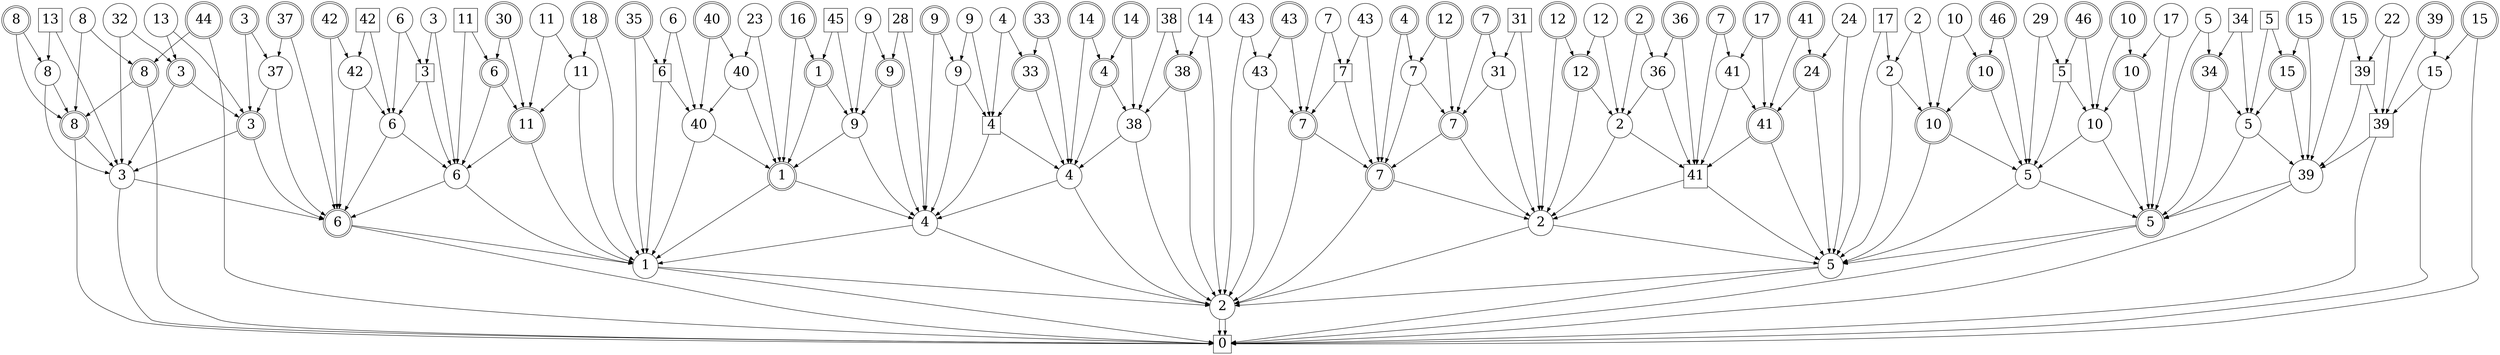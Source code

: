 digraph G {
  rankdir=TB;
  node [fontsize=30 style=filled fillcolor=white];

  // Prime
  node [shape=circle];
  3 [label=2];
  5 [label=1];
  7 [label=5];
  11 [label=4];
  13 [label=2];
  17 [label=3];
  19 [label=6];
  23 [label=4];
  29 [label=5];
  31 [label=39];
  37 [label=6];
  41 [label=40];
  43 [label=9];
  47 [label=38];
  53 [label=2];
  59 [label=10];
  61 [label=5];
  67 [label=8];
  71 [label=37];
  73 [label=42];
  79 [label=11];
  83 [label=40];
  89 [label=9];
  97 [label=43];
  101 [label=7];
  103 [label=31];
  107 [label=36];
  109 [label=41];
  113 [label=2];
  127 [label=15];
  131 [label=8];
  137 [label=32];
  139 [label=13];
  149 [label=6];
  151 [label=3];
  157 [label=11];
  163 [label=6];
  167 [label=23];
  173 [label=9];
  179 [label=9];
  181 [label=4];
  191 [label=14];
  193 [label=43];
  197 [label=7];
  199 [label=43];
  211 [label=12];
  223 [label=24];
  227 [label=2];
  229 [label=10];
  233 [label=29];
  239 [label=17];
  241 [label=5];
  251 [label=22];

  // Radical
  node [shape=doublecircle];
  9 [label=<6>];
  15 [label=<5>];
  21 [label=<1>];
  25 [label=<7>];
  33 [label=<8>];
  35 [label=<3>];
  39 [label=<11>];
  49 [label=<7>];
  51 [label=<7>];
  55 [label=<41>];
  57 [label=<10>];
  65 [label=<8>];
  69 [label=<3>];
  77 [label=<6>];
  85 [label=<1>];
  87 [label=<9>];
  91 [label=<33>];
  93 [label=<4>];
  95 [label=<38>];
  105 [label=<12>];
  111 [label=<24>];
  115 [label=<10>];
  119 [label=<10>];
  121 [label=<34>];
  123 [label=<15>];
  129 [label=<44>];
  133 [label=<8>];
  141 [label=<3>];
  143 [label=<37>];
  145 [label=<42>];
  155 [label=<30>];
  159 [label=<18>];
  161 [label=<35>];
  165 [label=<40>];
  169 [label=<16>];
  177 [label=<9>];
  183 [label=<33>];
  185 [label=<14>];
  187 [label=<14>];
  195 [label=<43>];
  201 [label=<4>];
  203 [label=<12>];
  205 [label=<7>];
  209 [label=<12>];
  213 [label=<2>];
  215 [label=<36>];
  217 [label=<7>];
  219 [label=<17>];
  221 [label=<41>];
  231 [label=<46>];
  235 [label=<46>];
  237 [label=<10>];
  247 [label=<15>];
  249 [label=<15>];
  253 [label=<39>];
  255 [label=<15>];

  // Composite
  node [shape=square];
  1 [label=<0>];
  27 [label=<41>];
  45 [label=<4>];
  63 [label=<39>];
  75 [label=<3>];
  81 [label=<6>];
  99 [label=<7>];
  117 [label=<5>];
  125 [label=<39>];
  135 [label=<13>];
  147 [label=<42>];
  153 [label=<11>];
  171 [label=<45>];
  175 [label=<28>];
  189 [label=<38>];
  207 [label=<31>];
  225 [label=<17>];
  243 [label=<34>];
  245 [label=<5>];

  // Edges
  3 -> 1;
  3 -> 1;
  5 -> 1;
  5 -> 3;
  7 -> 3;
  7 -> 1;
  9 -> 1;
  9 -> 5;
  11 -> 5;
  11 -> 3;
  13 -> 3;
  13 -> 7;
  15 -> 7;
  15 -> 1;
  17 -> 1;
  17 -> 9;
  19 -> 9;
  19 -> 5;
  21 -> 5;
  21 -> 11;
  23 -> 11;
  23 -> 3;
  25 -> 3;
  25 -> 13;
  27 -> 13;
  27 -> 7;
  29 -> 7;
  29 -> 15;
  31 -> 15;
  31 -> 1;
  33 -> 1;
  33 -> 17;
  35 -> 17;
  35 -> 9;
  37 -> 9;
  37 -> 19;
  39 -> 19;
  39 -> 5;
  41 -> 5;
  41 -> 21;
  43 -> 21;
  43 -> 11;
  45 -> 11;
  45 -> 23;
  47 -> 23;
  47 -> 3;
  49 -> 3;
  49 -> 25;
  51 -> 25;
  51 -> 13;
  53 -> 13;
  53 -> 27;
  55 -> 27;
  55 -> 7;
  57 -> 7;
  57 -> 29;
  59 -> 29;
  59 -> 15;
  61 -> 15;
  61 -> 31;
  63 -> 31;
  63 -> 1;
  65 -> 1;
  65 -> 33;
  67 -> 33;
  67 -> 17;
  69 -> 17;
  69 -> 35;
  71 -> 35;
  71 -> 9;
  73 -> 9;
  73 -> 37;
  75 -> 37;
  75 -> 19;
  77 -> 19;
  77 -> 39;
  79 -> 39;
  79 -> 5;
  81 -> 5;
  81 -> 41;
  83 -> 41;
  83 -> 21;
  85 -> 21;
  85 -> 43;
  87 -> 43;
  87 -> 11;
  89 -> 11;
  89 -> 45;
  91 -> 45;
  91 -> 23;
  93 -> 23;
  93 -> 47;
  95 -> 47;
  95 -> 3;
  97 -> 3;
  97 -> 49;
  99 -> 49;
  99 -> 25;
  101 -> 25;
  101 -> 51;
  103 -> 51;
  103 -> 13;
  105 -> 13;
  105 -> 53;
  107 -> 53;
  107 -> 27;
  109 -> 27;
  109 -> 55;
  111 -> 55;
  111 -> 7;
  113 -> 7;
  113 -> 57;
  115 -> 57;
  115 -> 29;
  117 -> 29;
  117 -> 59;
  119 -> 59;
  119 -> 15;
  121 -> 15;
  121 -> 61;
  123 -> 61;
  123 -> 31;
  125 -> 31;
  125 -> 63;
  127 -> 63;
  127 -> 1;
  129 -> 1;
  129 -> 65;
  131 -> 65;
  131 -> 33;
  133 -> 33;
  133 -> 67;
  135 -> 67;
  135 -> 17;
  137 -> 17;
  137 -> 69;
  139 -> 69;
  139 -> 35;
  141 -> 35;
  141 -> 71;
  143 -> 71;
  143 -> 9;
  145 -> 9;
  145 -> 73;
  147 -> 73;
  147 -> 37;
  149 -> 37;
  149 -> 75;
  151 -> 75;
  151 -> 19;
  153 -> 19;
  153 -> 77;
  155 -> 77;
  155 -> 39;
  157 -> 39;
  157 -> 79;
  159 -> 79;
  159 -> 5;
  161 -> 5;
  161 -> 81;
  163 -> 81;
  163 -> 41;
  165 -> 41;
  165 -> 83;
  167 -> 83;
  167 -> 21;
  169 -> 21;
  169 -> 85;
  171 -> 85;
  171 -> 43;
  173 -> 43;
  173 -> 87;
  175 -> 87;
  175 -> 11;
  177 -> 11;
  177 -> 89;
  179 -> 89;
  179 -> 45;
  181 -> 45;
  181 -> 91;
  183 -> 91;
  183 -> 23;
  185 -> 23;
  185 -> 93;
  187 -> 93;
  187 -> 47;
  189 -> 47;
  189 -> 95;
  191 -> 95;
  191 -> 3;
  193 -> 3;
  193 -> 97;
  195 -> 97;
  195 -> 49;
  197 -> 49;
  197 -> 99;
  199 -> 99;
  199 -> 25;
  201 -> 25;
  201 -> 101;
  203 -> 101;
  203 -> 51;
  205 -> 51;
  205 -> 103;
  207 -> 103;
  207 -> 13;
  209 -> 13;
  209 -> 105;
  211 -> 105;
  211 -> 53;
  213 -> 53;
  213 -> 107;
  215 -> 107;
  215 -> 27;
  217 -> 27;
  217 -> 109;
  219 -> 109;
  219 -> 55;
  221 -> 55;
  221 -> 111;
  223 -> 111;
  223 -> 7;
  225 -> 7;
  225 -> 113;
  227 -> 113;
  227 -> 57;
  229 -> 57;
  229 -> 115;
  231 -> 115;
  231 -> 29;
  233 -> 29;
  233 -> 117;
  235 -> 117;
  235 -> 59;
  237 -> 59;
  237 -> 119;
  239 -> 119;
  239 -> 15;
  241 -> 15;
  241 -> 121;
  243 -> 121;
  243 -> 61;
  245 -> 61;
  245 -> 123;
  247 -> 123;
  247 -> 31;
  249 -> 31;
  249 -> 125;
  251 -> 125;
  251 -> 63;
  253 -> 63;
  253 -> 127;
  255 -> 127;
  255 -> 1;
}
